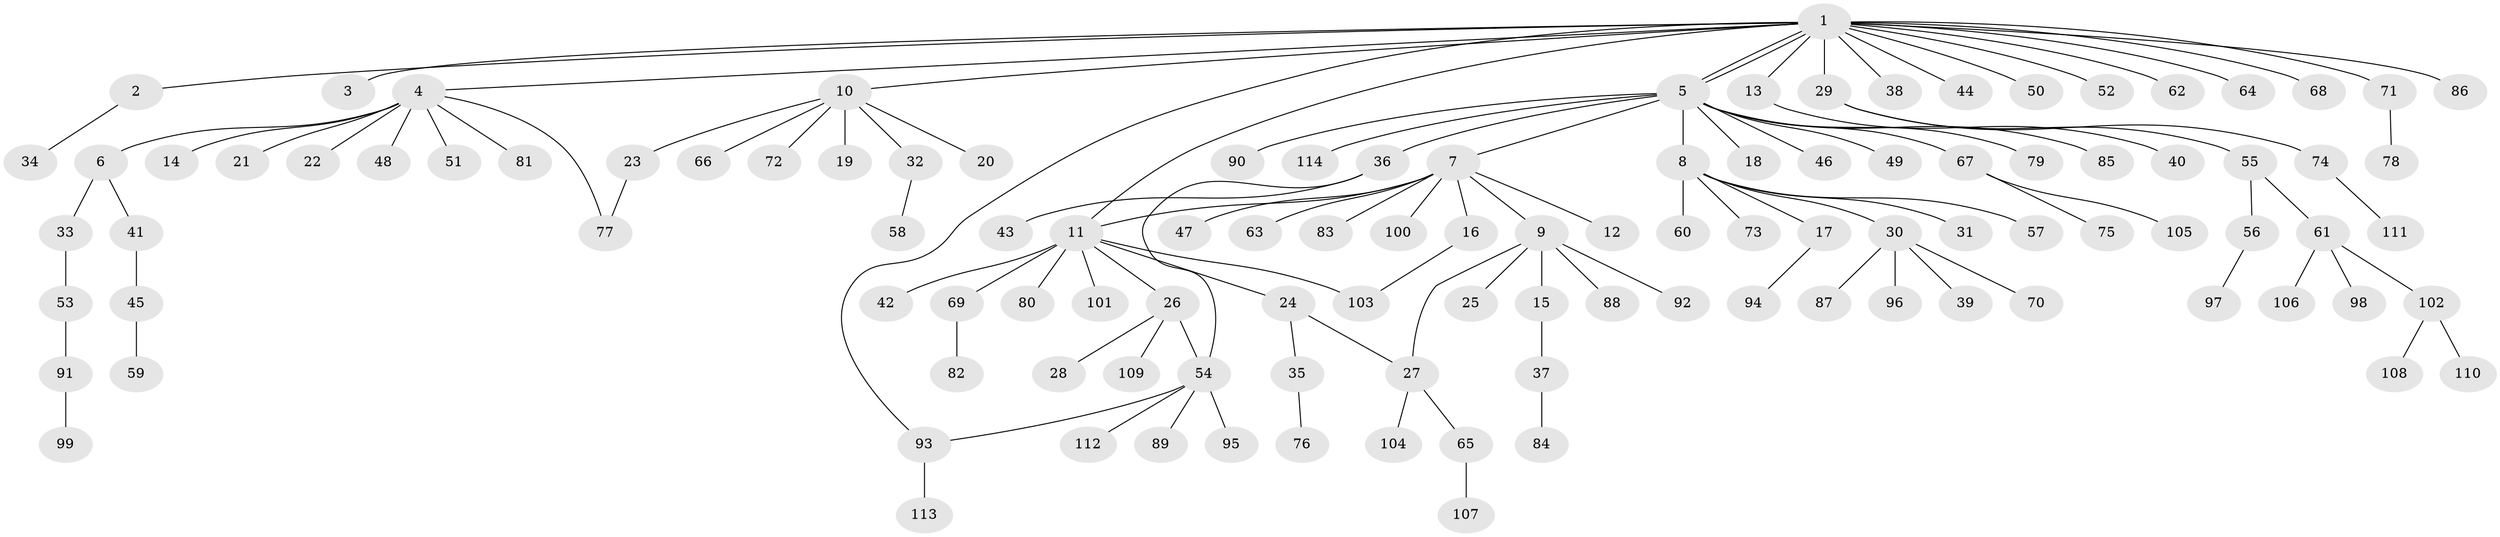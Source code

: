 // coarse degree distribution, {1: 0.8888888888888888, 6: 0.044444444444444446, 23: 0.022222222222222223, 13: 0.022222222222222223, 2: 0.022222222222222223}
// Generated by graph-tools (version 1.1) at 2025/51/03/04/25 21:51:09]
// undirected, 114 vertices, 120 edges
graph export_dot {
graph [start="1"]
  node [color=gray90,style=filled];
  1;
  2;
  3;
  4;
  5;
  6;
  7;
  8;
  9;
  10;
  11;
  12;
  13;
  14;
  15;
  16;
  17;
  18;
  19;
  20;
  21;
  22;
  23;
  24;
  25;
  26;
  27;
  28;
  29;
  30;
  31;
  32;
  33;
  34;
  35;
  36;
  37;
  38;
  39;
  40;
  41;
  42;
  43;
  44;
  45;
  46;
  47;
  48;
  49;
  50;
  51;
  52;
  53;
  54;
  55;
  56;
  57;
  58;
  59;
  60;
  61;
  62;
  63;
  64;
  65;
  66;
  67;
  68;
  69;
  70;
  71;
  72;
  73;
  74;
  75;
  76;
  77;
  78;
  79;
  80;
  81;
  82;
  83;
  84;
  85;
  86;
  87;
  88;
  89;
  90;
  91;
  92;
  93;
  94;
  95;
  96;
  97;
  98;
  99;
  100;
  101;
  102;
  103;
  104;
  105;
  106;
  107;
  108;
  109;
  110;
  111;
  112;
  113;
  114;
  1 -- 2;
  1 -- 3;
  1 -- 4;
  1 -- 5;
  1 -- 5;
  1 -- 10;
  1 -- 11;
  1 -- 13;
  1 -- 29;
  1 -- 38;
  1 -- 44;
  1 -- 50;
  1 -- 52;
  1 -- 62;
  1 -- 64;
  1 -- 68;
  1 -- 71;
  1 -- 86;
  1 -- 93;
  2 -- 34;
  4 -- 6;
  4 -- 14;
  4 -- 21;
  4 -- 22;
  4 -- 48;
  4 -- 51;
  4 -- 77;
  4 -- 81;
  5 -- 7;
  5 -- 8;
  5 -- 18;
  5 -- 36;
  5 -- 46;
  5 -- 49;
  5 -- 67;
  5 -- 79;
  5 -- 85;
  5 -- 90;
  5 -- 114;
  6 -- 33;
  6 -- 41;
  7 -- 9;
  7 -- 11;
  7 -- 12;
  7 -- 16;
  7 -- 47;
  7 -- 63;
  7 -- 83;
  7 -- 100;
  8 -- 17;
  8 -- 30;
  8 -- 31;
  8 -- 57;
  8 -- 60;
  8 -- 73;
  9 -- 15;
  9 -- 25;
  9 -- 27;
  9 -- 88;
  9 -- 92;
  10 -- 19;
  10 -- 20;
  10 -- 23;
  10 -- 32;
  10 -- 66;
  10 -- 72;
  11 -- 24;
  11 -- 26;
  11 -- 42;
  11 -- 69;
  11 -- 80;
  11 -- 101;
  11 -- 103;
  13 -- 40;
  15 -- 37;
  16 -- 103;
  17 -- 94;
  23 -- 77;
  24 -- 27;
  24 -- 35;
  26 -- 28;
  26 -- 54;
  26 -- 109;
  27 -- 65;
  27 -- 104;
  29 -- 55;
  29 -- 74;
  30 -- 39;
  30 -- 70;
  30 -- 87;
  30 -- 96;
  32 -- 58;
  33 -- 53;
  35 -- 76;
  36 -- 43;
  36 -- 54;
  37 -- 84;
  41 -- 45;
  45 -- 59;
  53 -- 91;
  54 -- 89;
  54 -- 93;
  54 -- 95;
  54 -- 112;
  55 -- 56;
  55 -- 61;
  56 -- 97;
  61 -- 98;
  61 -- 102;
  61 -- 106;
  65 -- 107;
  67 -- 75;
  67 -- 105;
  69 -- 82;
  71 -- 78;
  74 -- 111;
  91 -- 99;
  93 -- 113;
  102 -- 108;
  102 -- 110;
}
